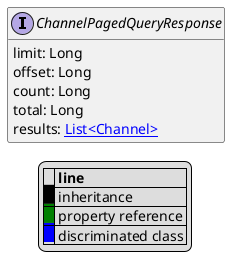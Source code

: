 @startuml

hide empty fields
hide empty methods
legend
|= |= line |
|<back:black>   </back>| inheritance |
|<back:green>   </back>| property reference |
|<back:blue>   </back>| discriminated class |
endlegend
interface ChannelPagedQueryResponse [[ChannelPagedQueryResponse.svg]]  {
    limit: Long
    offset: Long
    count: Long
    total: Long
    results: [[Channel.svg List<Channel>]]
}






@enduml
